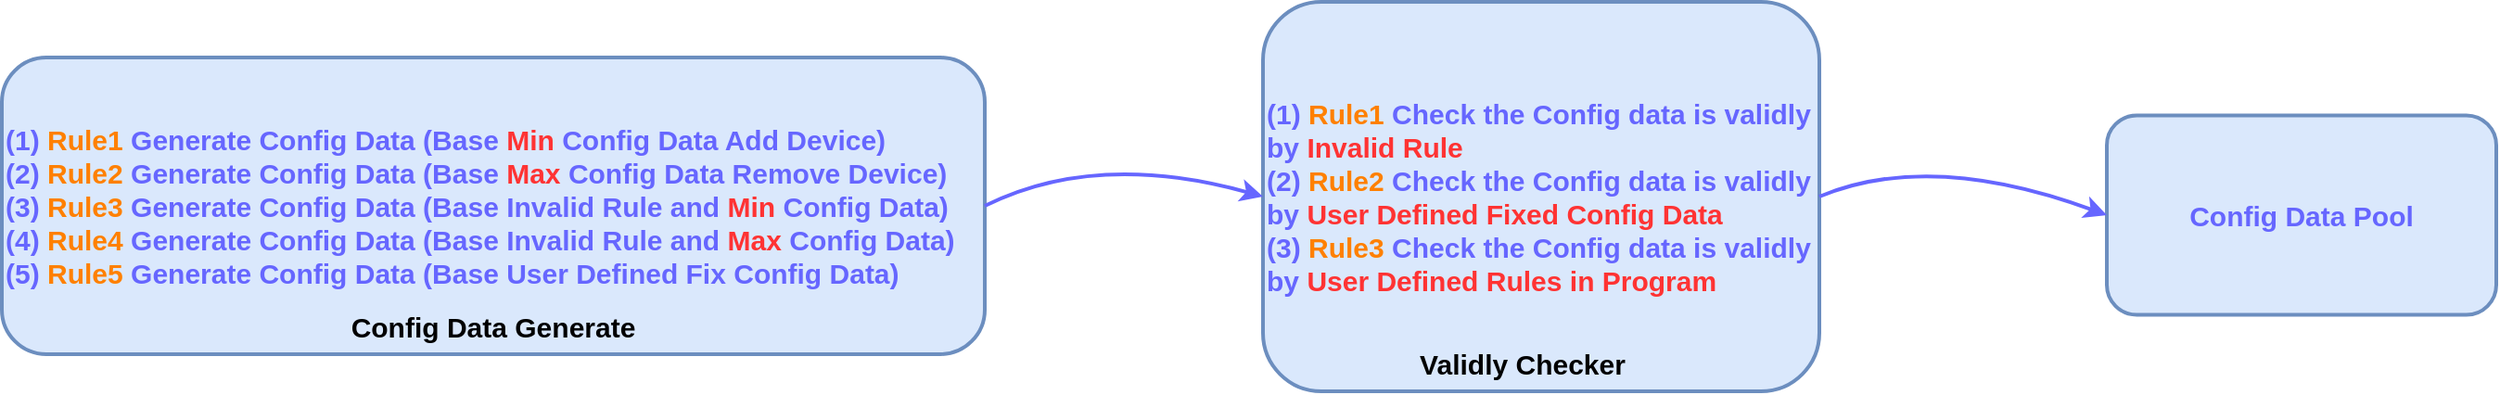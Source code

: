 <mxfile version="16.1.0" type="github">
  <diagram id="6S-zk5QSLsseoAWbNX_f" name="Page-1">
    <mxGraphModel dx="1244" dy="804" grid="1" gridSize="10" guides="1" tooltips="1" connect="1" arrows="1" fold="1" page="1" pageScale="1" pageWidth="1169" pageHeight="827" math="0" shadow="0">
      <root>
        <mxCell id="0" />
        <mxCell id="1" parent="0" />
        <mxCell id="SfhhsxuONOvbekUjoZ1N-1" value="(1) &lt;font color=&quot;#ff8000&quot;&gt;Rule1&lt;/font&gt; Generate Config Data (Base &lt;font color=&quot;#ff3333&quot;&gt;Min &lt;/font&gt;Config Data Add Device)&lt;br style=&quot;font-size: 15px&quot;&gt;(2) &lt;font color=&quot;#ff8000&quot;&gt;Rule2&lt;/font&gt; Generate Config Data (Base &lt;font color=&quot;#ff3333&quot;&gt;Max &lt;/font&gt;Config Data Remove Device)&lt;br style=&quot;font-size: 15px&quot;&gt;(3) &lt;font color=&quot;#ff8000&quot;&gt;Rule3&lt;/font&gt; Generate Config Data (Base Invalid Rule and &lt;font color=&quot;#ff3333&quot;&gt;Min &lt;/font&gt;Config Data)&lt;br&gt;(4) &lt;font color=&quot;#ff8000&quot;&gt;Rule4&lt;/font&gt; Generate Config Data (Base Invalid Rule and &lt;font color=&quot;#ff3333&quot;&gt;Max &lt;/font&gt;Config Data)&lt;br style=&quot;font-size: 15px&quot;&gt;(5) &lt;font color=&quot;#ff8000&quot;&gt;Rule5&lt;/font&gt; Generate Config Data (Base User Defined Fix Config Data)" style="rounded=1;whiteSpace=wrap;html=1;align=left;fillColor=#dae8fc;strokeColor=#6c8ebf;fontSize=15;fontColor=#6666FF;fontStyle=1;verticalAlign=middle;horizontal=1;strokeWidth=2;" vertex="1" parent="1">
          <mxGeometry x="120" y="260" width="530" height="160" as="geometry" />
        </mxCell>
        <mxCell id="SfhhsxuONOvbekUjoZ1N-2" value="Config Data Generate" style="text;html=1;strokeColor=none;fillColor=none;align=center;verticalAlign=middle;whiteSpace=wrap;rounded=0;fontSize=15;fontColor=#000000;fontStyle=1" vertex="1" parent="1">
          <mxGeometry x="295" y="390" width="180" height="30" as="geometry" />
        </mxCell>
        <mxCell id="SfhhsxuONOvbekUjoZ1N-4" value="(1) &lt;font color=&quot;#ff8000&quot;&gt;Rule1&lt;/font&gt; Check the Config data is validly by &lt;font color=&quot;#ff3333&quot;&gt;Invalid Rule&lt;/font&gt;&lt;br&gt;(2) &lt;font color=&quot;#ff8000&quot;&gt;Rule2&lt;/font&gt; Check the Config data is validly by &lt;font color=&quot;#ff3333&quot;&gt;User Defined Fixed Config Data&lt;/font&gt;&lt;br&gt;(3) &lt;font color=&quot;#ff8000&quot;&gt;Rule3&lt;/font&gt; Check the Config data is validly by &lt;font color=&quot;#ff3333&quot;&gt;User Defined Rules in Program&lt;/font&gt;" style="rounded=1;whiteSpace=wrap;html=1;align=left;fillColor=#dae8fc;strokeColor=#6c8ebf;fontSize=15;fontColor=#6666FF;fontStyle=1;verticalAlign=middle;horizontal=1;strokeWidth=2;" vertex="1" parent="1">
          <mxGeometry x="800" y="230" width="300" height="210" as="geometry" />
        </mxCell>
        <mxCell id="SfhhsxuONOvbekUjoZ1N-5" value="Validly Checker" style="text;html=1;strokeColor=none;fillColor=none;align=center;verticalAlign=middle;whiteSpace=wrap;rounded=0;fontSize=15;fontColor=#000000;fontStyle=1" vertex="1" parent="1">
          <mxGeometry x="850" y="410" width="180" height="30" as="geometry" />
        </mxCell>
        <mxCell id="SfhhsxuONOvbekUjoZ1N-6" value="" style="rounded=1;whiteSpace=wrap;html=1;align=left;fillColor=#dae8fc;strokeColor=#6c8ebf;fontSize=15;fontColor=#6666FF;fontStyle=1;verticalAlign=middle;horizontal=1;strokeWidth=2;" vertex="1" parent="1">
          <mxGeometry x="1255" y="291.25" width="210" height="107.5" as="geometry" />
        </mxCell>
        <mxCell id="SfhhsxuONOvbekUjoZ1N-7" value="Config Data Pool" style="text;html=1;strokeColor=none;fillColor=none;align=center;verticalAlign=middle;whiteSpace=wrap;rounded=0;fontSize=15;fontColor=#6666FF;fontStyle=1" vertex="1" parent="1">
          <mxGeometry x="1270" y="330" width="180" height="30" as="geometry" />
        </mxCell>
        <mxCell id="SfhhsxuONOvbekUjoZ1N-8" value="" style="curved=1;endArrow=classic;html=1;rounded=0;fontSize=15;fontColor=#6666FF;exitX=1;exitY=0.5;exitDx=0;exitDy=0;fontStyle=1;strokeColor=#6666FF;entryX=0;entryY=0.5;entryDx=0;entryDy=0;strokeWidth=2;" edge="1" parent="1" source="SfhhsxuONOvbekUjoZ1N-1" target="SfhhsxuONOvbekUjoZ1N-4">
          <mxGeometry width="50" height="50" relative="1" as="geometry">
            <mxPoint x="910" y="320" as="sourcePoint" />
            <mxPoint x="960" y="270" as="targetPoint" />
            <Array as="points">
              <mxPoint x="710" y="310" />
            </Array>
          </mxGeometry>
        </mxCell>
        <mxCell id="SfhhsxuONOvbekUjoZ1N-11" value="" style="curved=1;endArrow=classic;html=1;rounded=0;fontSize=15;fontColor=#000000;entryX=0;entryY=0.5;entryDx=0;entryDy=0;exitX=1;exitY=0.5;exitDx=0;exitDy=0;strokeColor=#6666FF;strokeWidth=2;" edge="1" parent="1" source="SfhhsxuONOvbekUjoZ1N-4" target="SfhhsxuONOvbekUjoZ1N-6">
          <mxGeometry width="50" height="50" relative="1" as="geometry">
            <mxPoint x="910" y="320" as="sourcePoint" />
            <mxPoint x="960" y="270" as="targetPoint" />
            <Array as="points">
              <mxPoint x="1160" y="310" />
            </Array>
          </mxGeometry>
        </mxCell>
      </root>
    </mxGraphModel>
  </diagram>
</mxfile>
